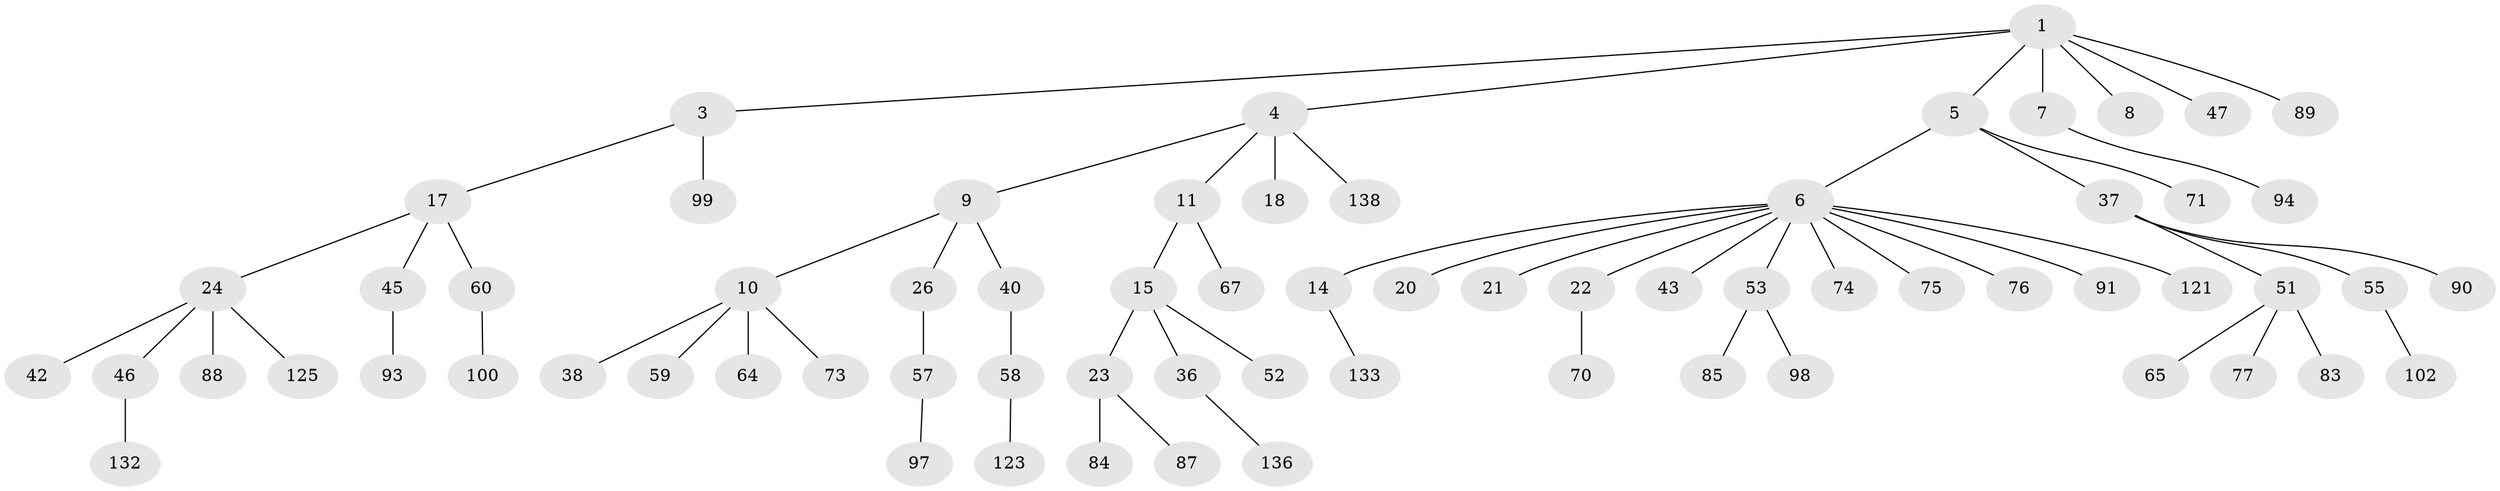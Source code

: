 // original degree distribution, {4: 0.057971014492753624, 5: 0.036231884057971016, 3: 0.12318840579710146, 6: 0.014492753623188406, 11: 0.007246376811594203, 1: 0.4855072463768116, 2: 0.2753623188405797}
// Generated by graph-tools (version 1.1) at 2025/15/03/09/25 04:15:26]
// undirected, 69 vertices, 68 edges
graph export_dot {
graph [start="1"]
  node [color=gray90,style=filled];
  1 [super="+2"];
  3;
  4 [super="+44"];
  5;
  6 [super="+13+19+96+107+30+12"];
  7 [super="+66"];
  8;
  9 [super="+127+109"];
  10 [super="+16+28+103"];
  11;
  14;
  15 [super="+112"];
  17 [super="+31+48"];
  18;
  20 [super="+33"];
  21 [super="+29+135+104"];
  22 [super="+25"];
  23 [super="+41+130"];
  24 [super="+27+80"];
  26 [super="+54"];
  36;
  37 [super="+50"];
  38 [super="+63"];
  40 [super="+61"];
  42;
  43 [super="+68+81"];
  45;
  46;
  47;
  51;
  52;
  53 [super="+56"];
  55;
  57;
  58;
  59 [super="+82+86"];
  60;
  64 [super="+79"];
  65 [super="+110+72"];
  67;
  70;
  71;
  73;
  74 [super="+92"];
  75;
  76;
  77;
  83;
  84;
  85;
  87 [super="+95"];
  88;
  89;
  90;
  91;
  93;
  94 [super="+118"];
  97 [super="+108"];
  98 [super="+126"];
  99;
  100;
  102;
  121;
  123;
  125;
  132;
  133;
  136;
  138;
  1 -- 4;
  1 -- 8;
  1 -- 89;
  1 -- 3;
  1 -- 5;
  1 -- 7;
  1 -- 47;
  3 -- 17;
  3 -- 99;
  4 -- 9;
  4 -- 11;
  4 -- 18;
  4 -- 138;
  5 -- 6;
  5 -- 37;
  5 -- 71;
  6 -- 14;
  6 -- 21;
  6 -- 22;
  6 -- 75;
  6 -- 20;
  6 -- 121;
  6 -- 74;
  6 -- 91;
  6 -- 43;
  6 -- 53;
  6 -- 76;
  7 -- 94;
  9 -- 10;
  9 -- 26;
  9 -- 40;
  10 -- 64;
  10 -- 38;
  10 -- 73;
  10 -- 59;
  11 -- 15;
  11 -- 67;
  14 -- 133;
  15 -- 23;
  15 -- 36;
  15 -- 52;
  17 -- 24;
  17 -- 45;
  17 -- 60;
  22 -- 70;
  23 -- 84;
  23 -- 87;
  24 -- 42;
  24 -- 46;
  24 -- 88;
  24 -- 125;
  26 -- 57;
  36 -- 136;
  37 -- 51;
  37 -- 55;
  37 -- 90;
  40 -- 58;
  45 -- 93;
  46 -- 132;
  51 -- 65;
  51 -- 77;
  51 -- 83;
  53 -- 98;
  53 -- 85;
  55 -- 102;
  57 -- 97;
  58 -- 123;
  60 -- 100;
}
